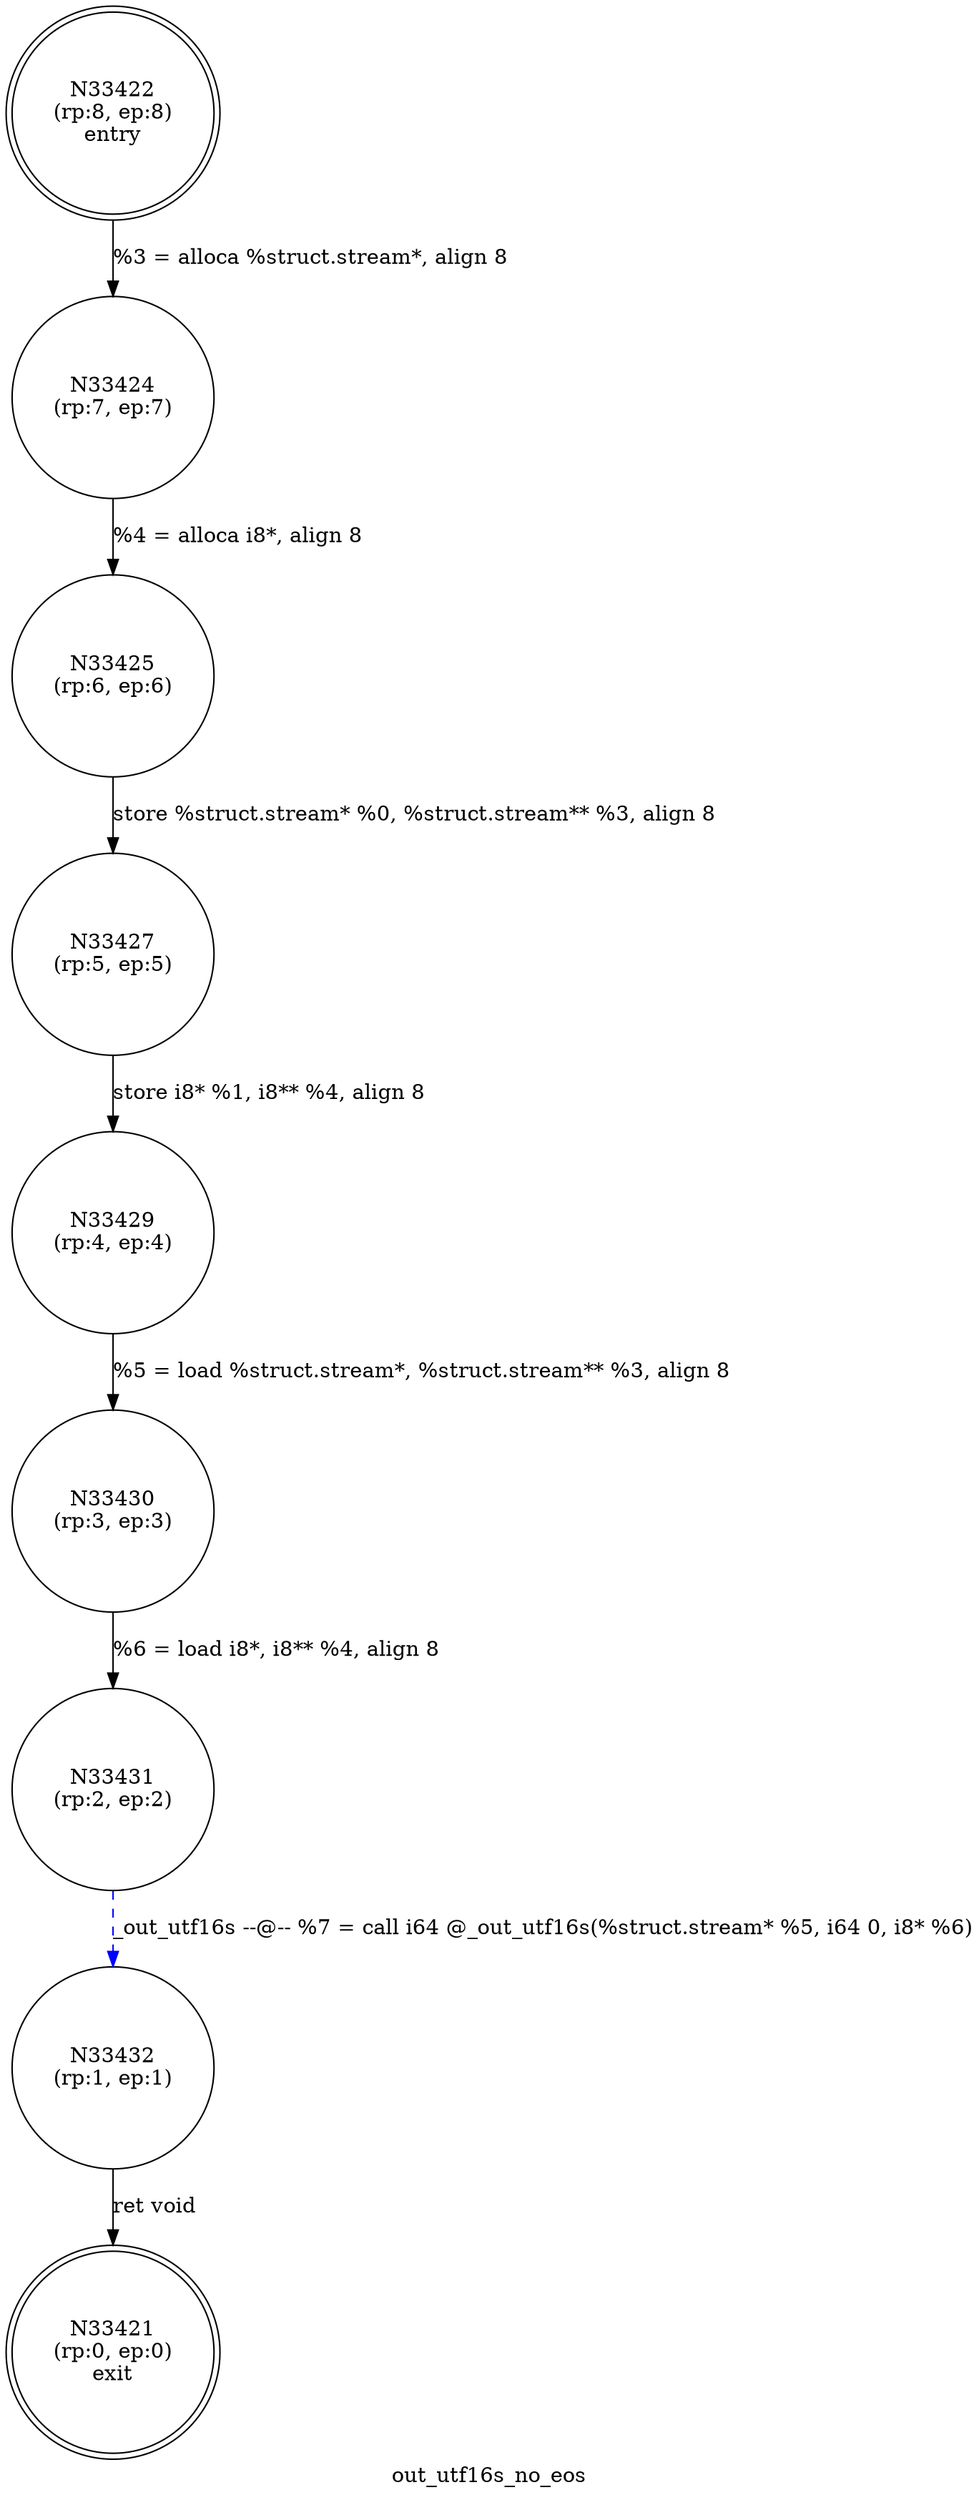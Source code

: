 digraph out_utf16s_no_eos {
label="out_utf16s_no_eos"
33421 [label="N33421\n(rp:0, ep:0)\nexit", shape="doublecircle"]
33422 [label="N33422\n(rp:8, ep:8)\nentry", shape="doublecircle"]
33422 -> 33424 [label="%3 = alloca %struct.stream*, align 8"]
33424 [label="N33424\n(rp:7, ep:7)", shape="circle"]
33424 -> 33425 [label="%4 = alloca i8*, align 8"]
33425 [label="N33425\n(rp:6, ep:6)", shape="circle"]
33425 -> 33427 [label="store %struct.stream* %0, %struct.stream** %3, align 8"]
33427 [label="N33427\n(rp:5, ep:5)", shape="circle"]
33427 -> 33429 [label="store i8* %1, i8** %4, align 8"]
33429 [label="N33429\n(rp:4, ep:4)", shape="circle"]
33429 -> 33430 [label="%5 = load %struct.stream*, %struct.stream** %3, align 8"]
33430 [label="N33430\n(rp:3, ep:3)", shape="circle"]
33430 -> 33431 [label="%6 = load i8*, i8** %4, align 8"]
33431 [label="N33431\n(rp:2, ep:2)", shape="circle"]
33431 -> 33432 [label="_out_utf16s --@-- %7 = call i64 @_out_utf16s(%struct.stream* %5, i64 0, i8* %6)", style="dashed", color="blue"]
33432 [label="N33432\n(rp:1, ep:1)", shape="circle"]
33432 -> 33421 [label="ret void"]
}
